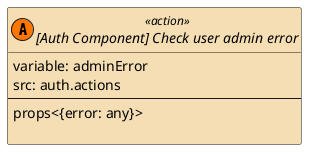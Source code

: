 @startuml [Auth Component] Check user admin error

set namespaceSeparator ::
skinparam class {
    BackgroundColor<<listen>> HoneyDew
    BackgroundColor<<action>> Wheat
    BackgroundColor<<dispatch>> Technology
}

interface "[Auth Component] Check user admin error" << (A,#FF7700) action >> {
            variable: adminError
            src: auth.actions
            --
            props<{error: any}>

        }

         

@enduml
